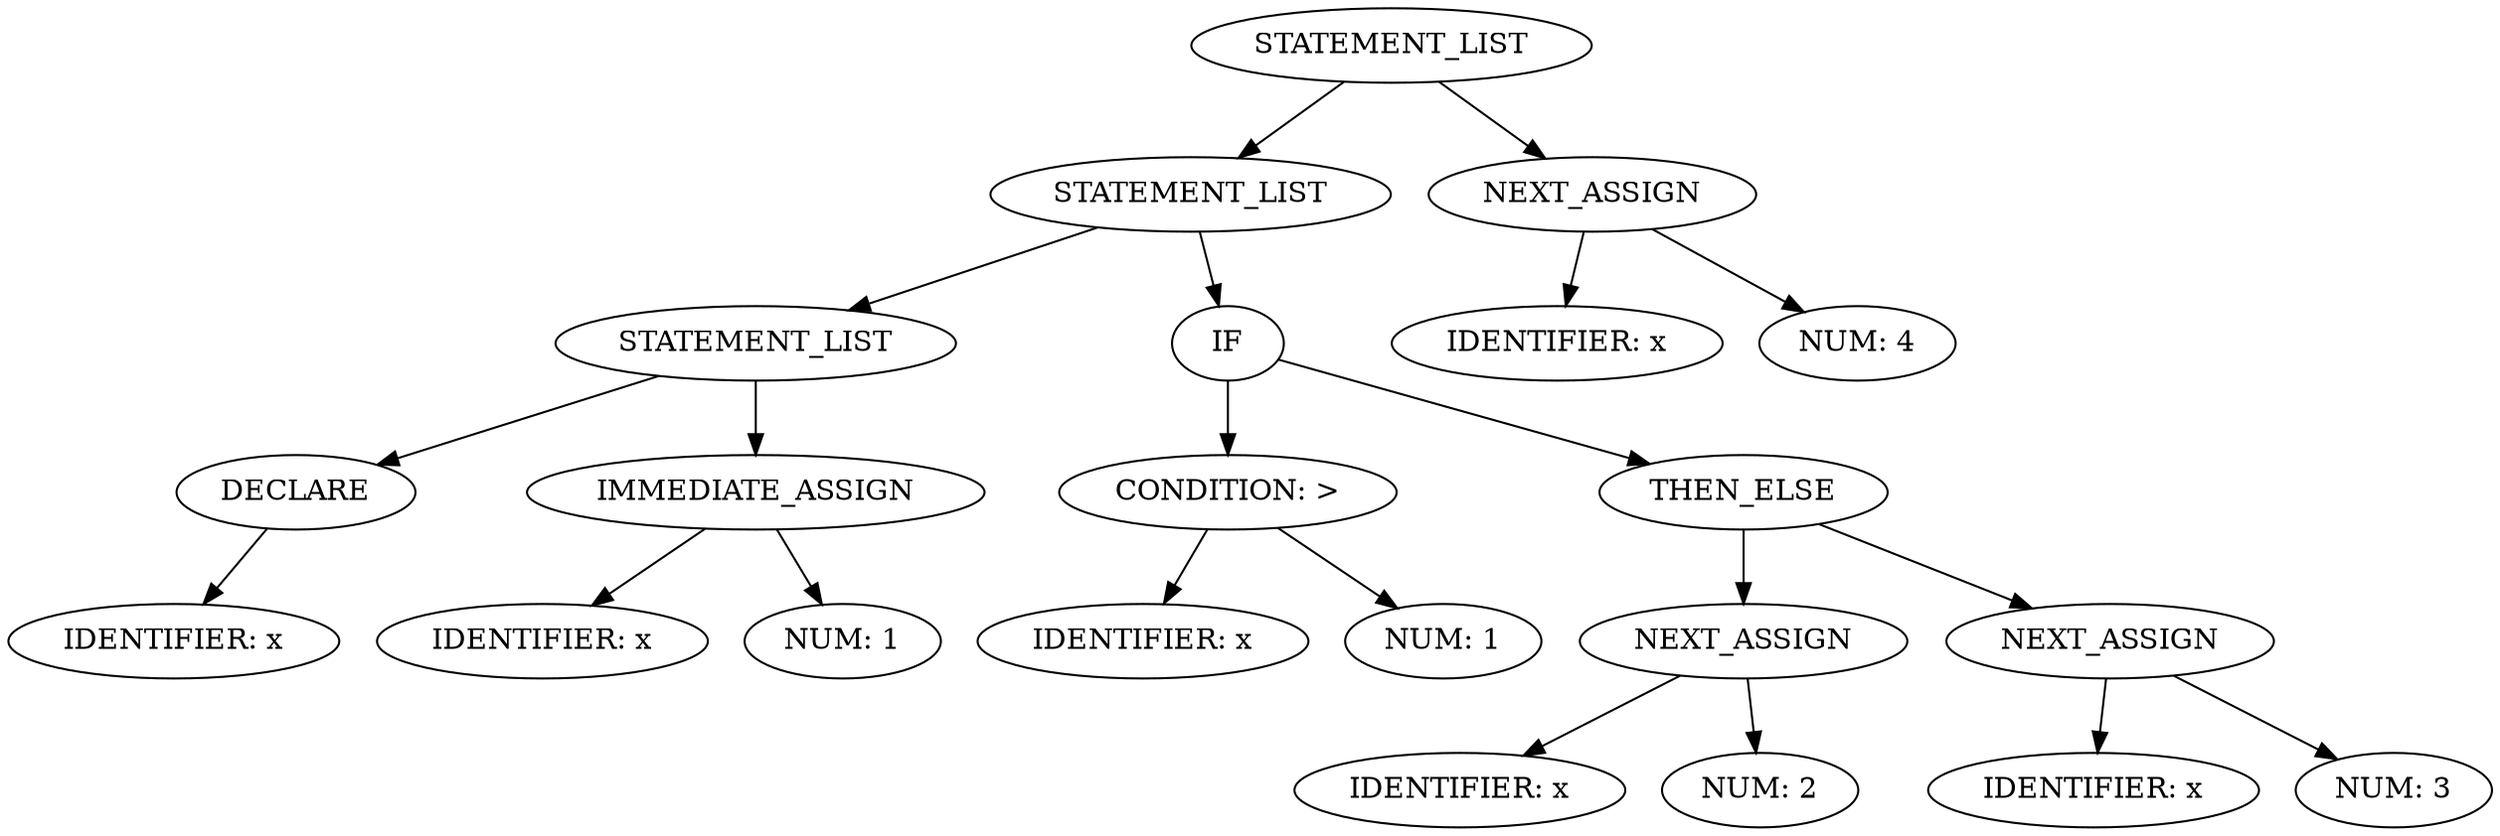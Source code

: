 digraph AST {
  node21 [label="STATEMENT_LIST"];
  node17 [label="STATEMENT_LIST"];
  node5 [label="STATEMENT_LIST"];
  node1 [label="DECLARE"];
  node0 [label="IDENTIFIER: x"];
  node1 -> node0;
  node5 -> node1;
  node4 [label="IMMEDIATE_ASSIGN"];
  node3 [label="IDENTIFIER: x"];
  node4 -> node3;
  node2 [label="NUM: 1"];
  node4 -> node2;
  node5 -> node4;
  node17 -> node5;
  node16 [label="IF"];
  node8 [label="CONDITION: >"];
  node7 [label="IDENTIFIER: x"];
  node8 -> node7;
  node6 [label="NUM: 1"];
  node8 -> node6;
  node16 -> node8;
  node15 [label="THEN_ELSE"];
  node11 [label="NEXT_ASSIGN"];
  node10 [label="IDENTIFIER: x"];
  node11 -> node10;
  node9 [label="NUM: 2"];
  node11 -> node9;
  node15 -> node11;
  node14 [label="NEXT_ASSIGN"];
  node13 [label="IDENTIFIER: x"];
  node14 -> node13;
  node12 [label="NUM: 3"];
  node14 -> node12;
  node15 -> node14;
  node16 -> node15;
  node17 -> node16;
  node21 -> node17;
  node20 [label="NEXT_ASSIGN"];
  node19 [label="IDENTIFIER: x"];
  node20 -> node19;
  node18 [label="NUM: 4"];
  node20 -> node18;
  node21 -> node20;
}
